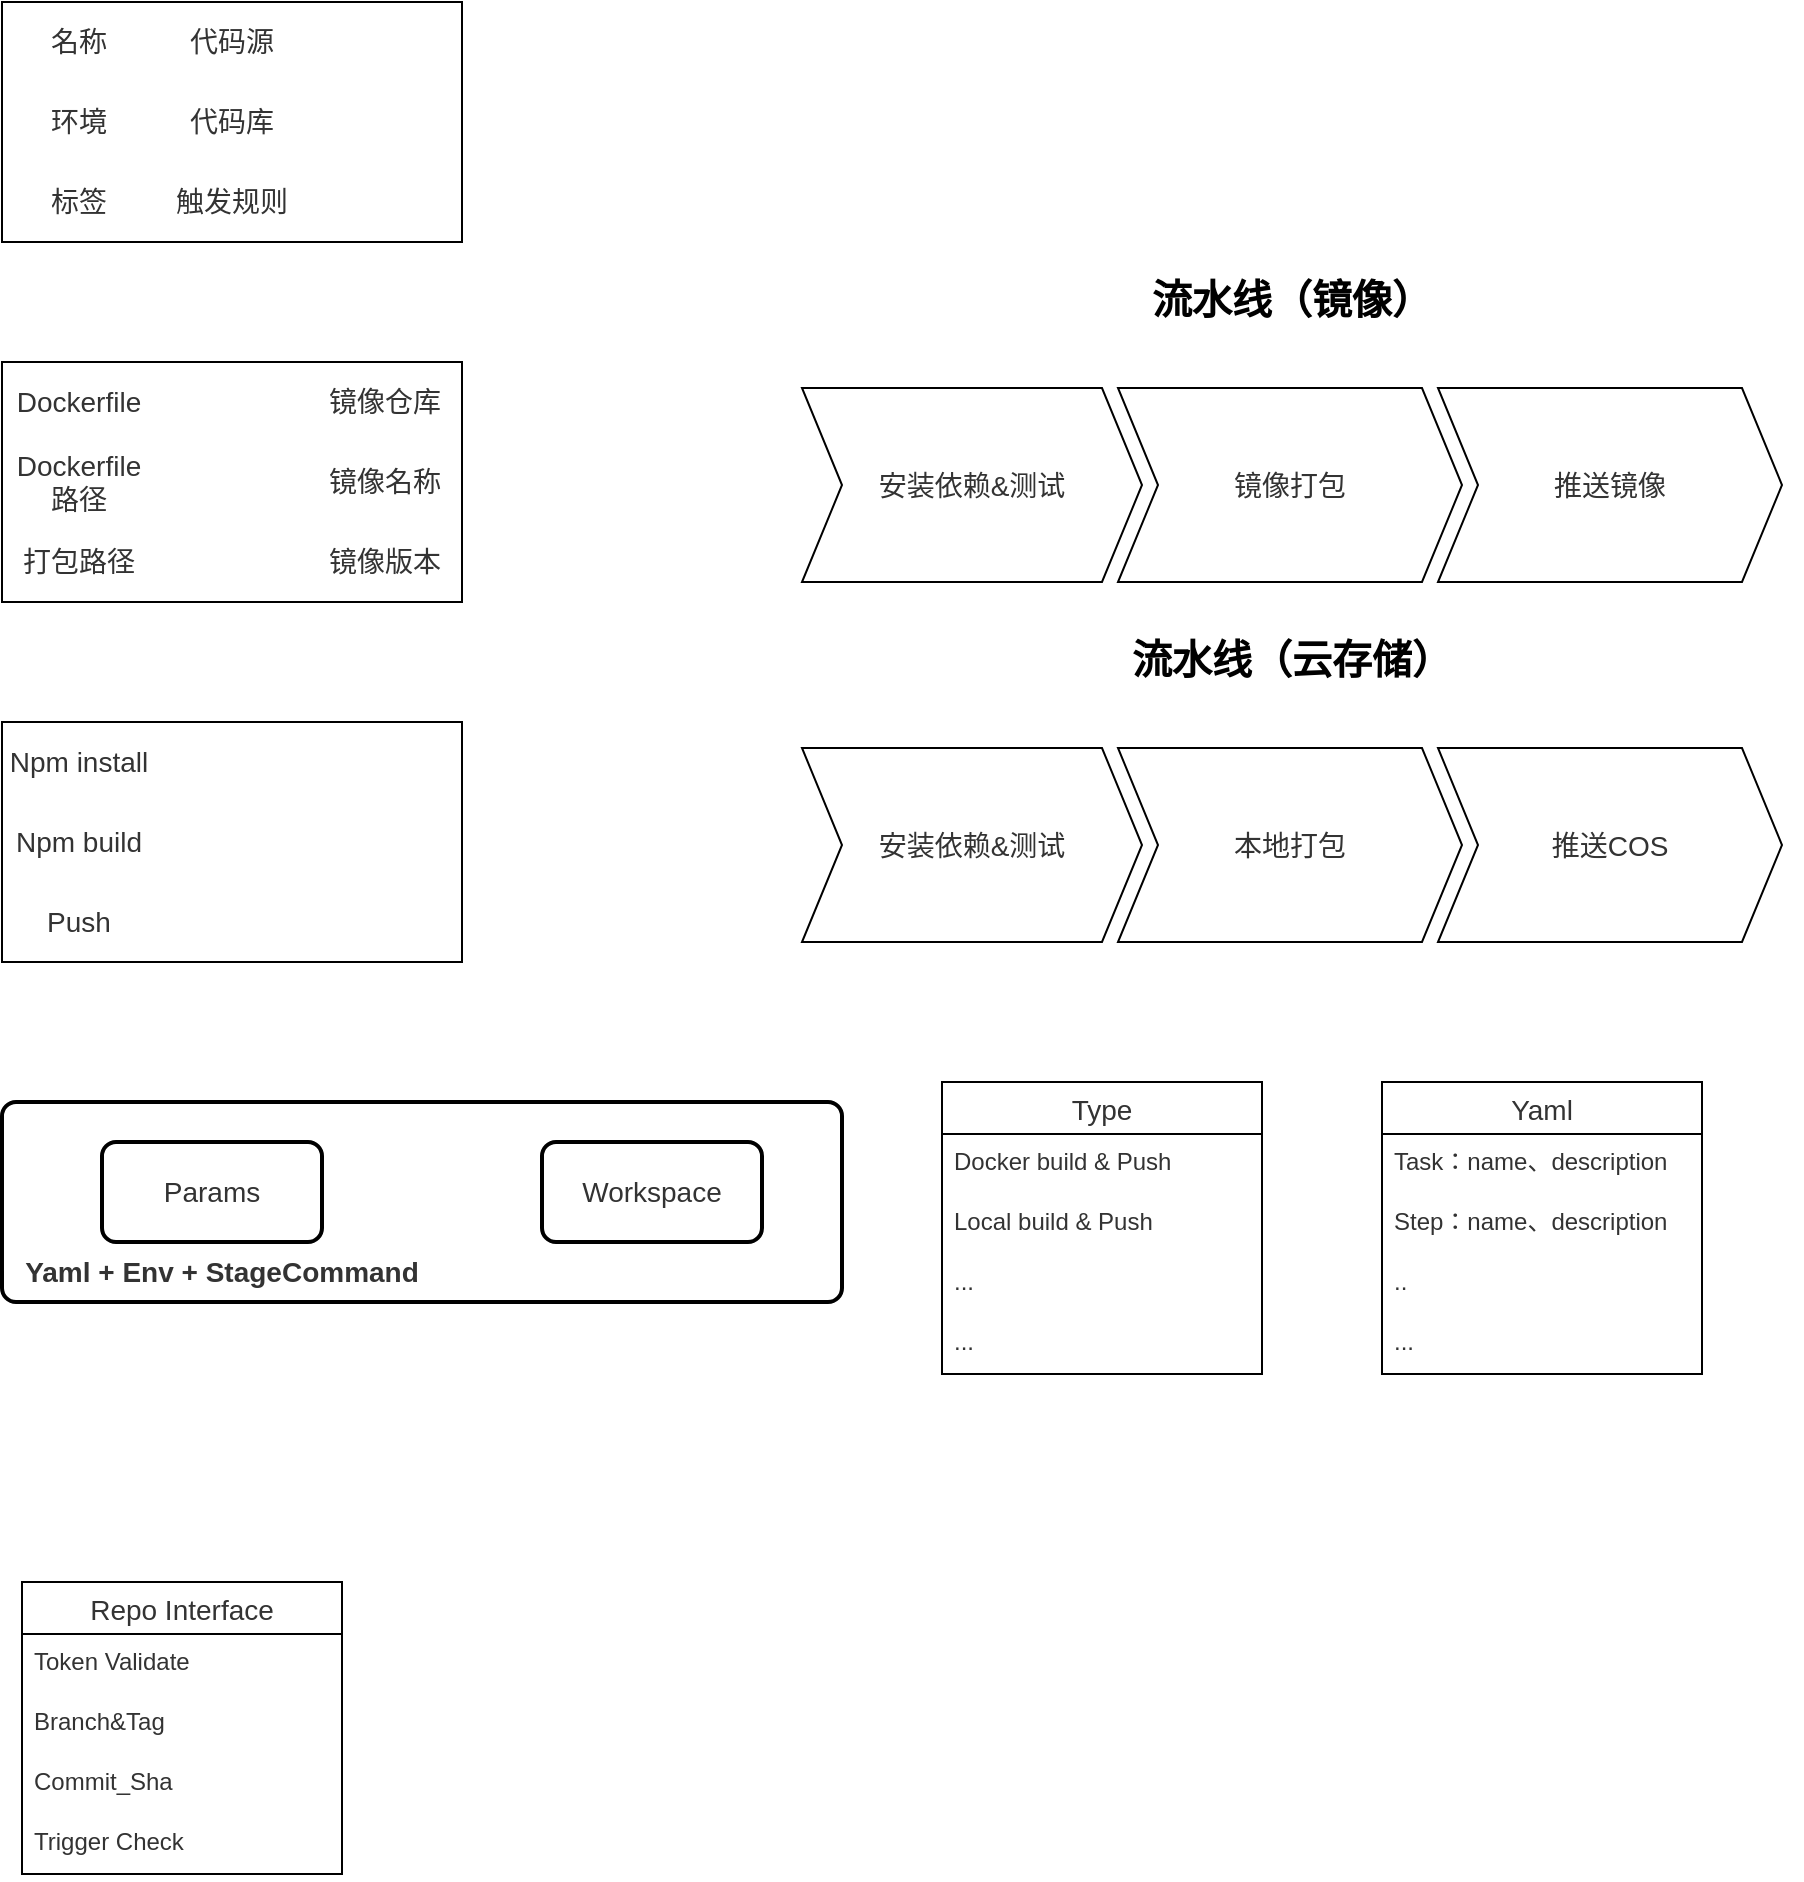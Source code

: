<mxfile version="20.6.0" type="github">
  <diagram id="T_RMGlpMkpL0ck9ReJio" name="第 1 页">
    <mxGraphModel dx="2377" dy="2025" grid="1" gridSize="10" guides="1" tooltips="1" connect="1" arrows="1" fold="1" page="1" pageScale="1" pageWidth="827" pageHeight="1169" math="0" shadow="0">
      <root>
        <mxCell id="0" />
        <mxCell id="1" parent="0" />
        <mxCell id="vzXVdcDzAenCNqWlWEZO-66" value="&lt;font style=&quot;font-size: 20px;&quot;&gt;流水线（镜像）&lt;br&gt;&lt;br&gt;&lt;br&gt;&lt;/font&gt;" style="swimlane;childLayout=stackLayout;horizontal=1;fillColor=none;horizontalStack=1;resizeParent=1;resizeParentMax=0;resizeLast=0;collapsible=0;strokeColor=none;stackBorder=10;stackSpacing=-12;resizable=1;align=center;points=[];fontColor=#000000;whiteSpace=wrap;html=1;strokeWidth=1;fontSize=14;" vertex="1" parent="1">
          <mxGeometry x="-160" y="-892" width="510" height="140" as="geometry" />
        </mxCell>
        <mxCell id="vzXVdcDzAenCNqWlWEZO-67" value="安装依赖&amp;amp;测试" style="shape=step;perimeter=stepPerimeter;fixedSize=1;points=[];whiteSpace=wrap;html=1;strokeWidth=1;fontSize=14;fontColor=#333333;" vertex="1" parent="vzXVdcDzAenCNqWlWEZO-66">
          <mxGeometry x="10" y="33" width="170" height="97" as="geometry" />
        </mxCell>
        <mxCell id="vzXVdcDzAenCNqWlWEZO-68" value="镜像打包" style="shape=step;perimeter=stepPerimeter;fixedSize=1;points=[];whiteSpace=wrap;html=1;strokeWidth=1;fontSize=14;fontColor=#333333;" vertex="1" parent="vzXVdcDzAenCNqWlWEZO-66">
          <mxGeometry x="168" y="33" width="172" height="97" as="geometry" />
        </mxCell>
        <mxCell id="vzXVdcDzAenCNqWlWEZO-69" value="推送镜像" style="shape=step;perimeter=stepPerimeter;fixedSize=1;points=[];whiteSpace=wrap;html=1;strokeWidth=1;fontSize=14;fontColor=#333333;" vertex="1" parent="vzXVdcDzAenCNqWlWEZO-66">
          <mxGeometry x="328" y="33" width="172" height="97" as="geometry" />
        </mxCell>
        <mxCell id="vzXVdcDzAenCNqWlWEZO-72" value="" style="shape=table;html=1;whiteSpace=wrap;startSize=0;container=1;collapsible=0;childLayout=tableLayout;columnLines=0;rowLines=0;strokeWidth=1;fontSize=14;fontColor=#333333;" vertex="1" parent="1">
          <mxGeometry x="-550" y="-1052" width="230" height="120" as="geometry" />
        </mxCell>
        <mxCell id="vzXVdcDzAenCNqWlWEZO-73" value="" style="shape=tableRow;horizontal=0;startSize=0;swimlaneHead=0;swimlaneBody=0;top=0;left=0;bottom=0;right=0;collapsible=0;dropTarget=0;fillColor=none;points=[[0,0.5],[1,0.5]];portConstraint=eastwest;strokeWidth=1;fontSize=14;fontColor=#333333;" vertex="1" parent="vzXVdcDzAenCNqWlWEZO-72">
          <mxGeometry width="230" height="40" as="geometry" />
        </mxCell>
        <mxCell id="vzXVdcDzAenCNqWlWEZO-74" value="名称" style="shape=partialRectangle;html=1;whiteSpace=wrap;connectable=0;fillColor=none;top=0;left=0;bottom=0;right=0;overflow=hidden;fontSize=14;strokeWidth=1;fontColor=#333333;" vertex="1" parent="vzXVdcDzAenCNqWlWEZO-73">
          <mxGeometry width="77" height="40" as="geometry">
            <mxRectangle width="77" height="40" as="alternateBounds" />
          </mxGeometry>
        </mxCell>
        <mxCell id="vzXVdcDzAenCNqWlWEZO-75" value="代码源" style="shape=partialRectangle;html=1;whiteSpace=wrap;connectable=0;fillColor=none;top=0;left=0;bottom=0;right=0;overflow=hidden;fontSize=14;strokeWidth=1;fontColor=#333333;" vertex="1" parent="vzXVdcDzAenCNqWlWEZO-73">
          <mxGeometry x="77" width="76" height="40" as="geometry">
            <mxRectangle width="76" height="40" as="alternateBounds" />
          </mxGeometry>
        </mxCell>
        <mxCell id="vzXVdcDzAenCNqWlWEZO-76" value="" style="shape=partialRectangle;html=1;whiteSpace=wrap;connectable=0;fillColor=none;top=0;left=0;bottom=0;right=0;overflow=hidden;fontSize=14;strokeWidth=1;fontColor=#333333;" vertex="1" parent="vzXVdcDzAenCNqWlWEZO-73">
          <mxGeometry x="153" width="77" height="40" as="geometry">
            <mxRectangle width="77" height="40" as="alternateBounds" />
          </mxGeometry>
        </mxCell>
        <mxCell id="vzXVdcDzAenCNqWlWEZO-77" value="" style="shape=tableRow;horizontal=0;startSize=0;swimlaneHead=0;swimlaneBody=0;top=0;left=0;bottom=0;right=0;collapsible=0;dropTarget=0;fillColor=none;points=[[0,0.5],[1,0.5]];portConstraint=eastwest;strokeWidth=1;fontSize=14;fontColor=#333333;" vertex="1" parent="vzXVdcDzAenCNqWlWEZO-72">
          <mxGeometry y="40" width="230" height="40" as="geometry" />
        </mxCell>
        <mxCell id="vzXVdcDzAenCNqWlWEZO-78" value="环境" style="shape=partialRectangle;html=1;whiteSpace=wrap;connectable=0;fillColor=none;top=0;left=0;bottom=0;right=0;overflow=hidden;fontSize=14;strokeWidth=1;fontColor=#333333;" vertex="1" parent="vzXVdcDzAenCNqWlWEZO-77">
          <mxGeometry width="77" height="40" as="geometry">
            <mxRectangle width="77" height="40" as="alternateBounds" />
          </mxGeometry>
        </mxCell>
        <mxCell id="vzXVdcDzAenCNqWlWEZO-79" value="代码库" style="shape=partialRectangle;html=1;whiteSpace=wrap;connectable=0;fillColor=none;top=0;left=0;bottom=0;right=0;overflow=hidden;fontSize=14;strokeWidth=1;fontColor=#333333;" vertex="1" parent="vzXVdcDzAenCNqWlWEZO-77">
          <mxGeometry x="77" width="76" height="40" as="geometry">
            <mxRectangle width="76" height="40" as="alternateBounds" />
          </mxGeometry>
        </mxCell>
        <mxCell id="vzXVdcDzAenCNqWlWEZO-80" value="" style="shape=partialRectangle;html=1;whiteSpace=wrap;connectable=0;fillColor=none;top=0;left=0;bottom=0;right=0;overflow=hidden;fontSize=14;strokeWidth=1;fontColor=#333333;" vertex="1" parent="vzXVdcDzAenCNqWlWEZO-77">
          <mxGeometry x="153" width="77" height="40" as="geometry">
            <mxRectangle width="77" height="40" as="alternateBounds" />
          </mxGeometry>
        </mxCell>
        <mxCell id="vzXVdcDzAenCNqWlWEZO-81" value="" style="shape=tableRow;horizontal=0;startSize=0;swimlaneHead=0;swimlaneBody=0;top=0;left=0;bottom=0;right=0;collapsible=0;dropTarget=0;fillColor=none;points=[[0,0.5],[1,0.5]];portConstraint=eastwest;strokeWidth=1;fontSize=14;fontColor=#333333;" vertex="1" parent="vzXVdcDzAenCNqWlWEZO-72">
          <mxGeometry y="80" width="230" height="40" as="geometry" />
        </mxCell>
        <mxCell id="vzXVdcDzAenCNqWlWEZO-82" value="标签" style="shape=partialRectangle;html=1;whiteSpace=wrap;connectable=0;fillColor=none;top=0;left=0;bottom=0;right=0;overflow=hidden;fontSize=14;strokeWidth=1;fontColor=#333333;" vertex="1" parent="vzXVdcDzAenCNqWlWEZO-81">
          <mxGeometry width="77" height="40" as="geometry">
            <mxRectangle width="77" height="40" as="alternateBounds" />
          </mxGeometry>
        </mxCell>
        <mxCell id="vzXVdcDzAenCNqWlWEZO-83" value="触发规则" style="shape=partialRectangle;html=1;whiteSpace=wrap;connectable=0;fillColor=none;top=0;left=0;bottom=0;right=0;overflow=hidden;fontSize=14;strokeWidth=1;fontColor=#333333;" vertex="1" parent="vzXVdcDzAenCNqWlWEZO-81">
          <mxGeometry x="77" width="76" height="40" as="geometry">
            <mxRectangle width="76" height="40" as="alternateBounds" />
          </mxGeometry>
        </mxCell>
        <mxCell id="vzXVdcDzAenCNqWlWEZO-84" value="" style="shape=partialRectangle;html=1;whiteSpace=wrap;connectable=0;fillColor=none;top=0;left=0;bottom=0;right=0;overflow=hidden;fontSize=14;strokeWidth=1;fontColor=#333333;" vertex="1" parent="vzXVdcDzAenCNqWlWEZO-81">
          <mxGeometry x="153" width="77" height="40" as="geometry">
            <mxRectangle width="77" height="40" as="alternateBounds" />
          </mxGeometry>
        </mxCell>
        <mxCell id="vzXVdcDzAenCNqWlWEZO-86" value="&lt;font style=&quot;font-size: 20px;&quot;&gt;流水线（云存储）&lt;br&gt;&lt;br&gt;&lt;br&gt;&lt;/font&gt;" style="swimlane;childLayout=stackLayout;horizontal=1;fillColor=none;horizontalStack=1;resizeParent=1;resizeParentMax=0;resizeLast=0;collapsible=0;strokeColor=none;stackBorder=10;stackSpacing=-12;resizable=1;align=center;points=[];fontColor=#000000;whiteSpace=wrap;html=1;strokeWidth=1;fontSize=14;" vertex="1" parent="1">
          <mxGeometry x="-160" y="-712" width="510" height="140" as="geometry" />
        </mxCell>
        <mxCell id="vzXVdcDzAenCNqWlWEZO-87" value="安装依赖&amp;amp;测试" style="shape=step;perimeter=stepPerimeter;fixedSize=1;points=[];whiteSpace=wrap;html=1;strokeWidth=1;fontSize=14;fontColor=#333333;" vertex="1" parent="vzXVdcDzAenCNqWlWEZO-86">
          <mxGeometry x="10" y="33" width="170" height="97" as="geometry" />
        </mxCell>
        <mxCell id="vzXVdcDzAenCNqWlWEZO-88" value="本地打包" style="shape=step;perimeter=stepPerimeter;fixedSize=1;points=[];whiteSpace=wrap;html=1;strokeWidth=1;fontSize=14;fontColor=#333333;" vertex="1" parent="vzXVdcDzAenCNqWlWEZO-86">
          <mxGeometry x="168" y="33" width="172" height="97" as="geometry" />
        </mxCell>
        <mxCell id="vzXVdcDzAenCNqWlWEZO-89" value="推送COS" style="shape=step;perimeter=stepPerimeter;fixedSize=1;points=[];whiteSpace=wrap;html=1;strokeWidth=1;fontSize=14;fontColor=#333333;" vertex="1" parent="vzXVdcDzAenCNqWlWEZO-86">
          <mxGeometry x="328" y="33" width="172" height="97" as="geometry" />
        </mxCell>
        <mxCell id="vzXVdcDzAenCNqWlWEZO-91" value="" style="shape=table;html=1;whiteSpace=wrap;startSize=0;container=1;collapsible=0;childLayout=tableLayout;columnLines=0;rowLines=0;strokeWidth=1;fontSize=14;fontColor=#333333;" vertex="1" parent="1">
          <mxGeometry x="-550" y="-872" width="230" height="120" as="geometry" />
        </mxCell>
        <mxCell id="vzXVdcDzAenCNqWlWEZO-92" value="" style="shape=tableRow;horizontal=0;startSize=0;swimlaneHead=0;swimlaneBody=0;top=0;left=0;bottom=0;right=0;collapsible=0;dropTarget=0;fillColor=none;points=[[0,0.5],[1,0.5]];portConstraint=eastwest;strokeWidth=1;fontSize=14;fontColor=#333333;" vertex="1" parent="vzXVdcDzAenCNqWlWEZO-91">
          <mxGeometry width="230" height="40" as="geometry" />
        </mxCell>
        <mxCell id="vzXVdcDzAenCNqWlWEZO-93" value="Dockerfile" style="shape=partialRectangle;html=1;whiteSpace=wrap;connectable=0;fillColor=none;top=0;left=0;bottom=0;right=0;overflow=hidden;fontSize=14;strokeWidth=1;fontColor=#333333;" vertex="1" parent="vzXVdcDzAenCNqWlWEZO-92">
          <mxGeometry width="77" height="40" as="geometry">
            <mxRectangle width="77" height="40" as="alternateBounds" />
          </mxGeometry>
        </mxCell>
        <mxCell id="vzXVdcDzAenCNqWlWEZO-94" value="" style="shape=partialRectangle;html=1;whiteSpace=wrap;connectable=0;fillColor=none;top=0;left=0;bottom=0;right=0;overflow=hidden;fontSize=14;strokeWidth=1;fontColor=#333333;" vertex="1" parent="vzXVdcDzAenCNqWlWEZO-92">
          <mxGeometry x="77" width="76" height="40" as="geometry">
            <mxRectangle width="76" height="40" as="alternateBounds" />
          </mxGeometry>
        </mxCell>
        <mxCell id="vzXVdcDzAenCNqWlWEZO-95" value="镜像仓库" style="shape=partialRectangle;html=1;whiteSpace=wrap;connectable=0;fillColor=none;top=0;left=0;bottom=0;right=0;overflow=hidden;fontSize=14;strokeWidth=1;fontColor=#333333;" vertex="1" parent="vzXVdcDzAenCNqWlWEZO-92">
          <mxGeometry x="153" width="77" height="40" as="geometry">
            <mxRectangle width="77" height="40" as="alternateBounds" />
          </mxGeometry>
        </mxCell>
        <mxCell id="vzXVdcDzAenCNqWlWEZO-96" value="" style="shape=tableRow;horizontal=0;startSize=0;swimlaneHead=0;swimlaneBody=0;top=0;left=0;bottom=0;right=0;collapsible=0;dropTarget=0;fillColor=none;points=[[0,0.5],[1,0.5]];portConstraint=eastwest;strokeWidth=1;fontSize=14;fontColor=#333333;" vertex="1" parent="vzXVdcDzAenCNqWlWEZO-91">
          <mxGeometry y="40" width="230" height="40" as="geometry" />
        </mxCell>
        <mxCell id="vzXVdcDzAenCNqWlWEZO-97" value="Dockerfile路径" style="shape=partialRectangle;html=1;whiteSpace=wrap;connectable=0;fillColor=none;top=0;left=0;bottom=0;right=0;overflow=hidden;fontSize=14;strokeWidth=1;fontColor=#333333;" vertex="1" parent="vzXVdcDzAenCNqWlWEZO-96">
          <mxGeometry width="77" height="40" as="geometry">
            <mxRectangle width="77" height="40" as="alternateBounds" />
          </mxGeometry>
        </mxCell>
        <mxCell id="vzXVdcDzAenCNqWlWEZO-98" value="" style="shape=partialRectangle;html=1;whiteSpace=wrap;connectable=0;fillColor=none;top=0;left=0;bottom=0;right=0;overflow=hidden;fontSize=14;strokeWidth=1;fontColor=#333333;" vertex="1" parent="vzXVdcDzAenCNqWlWEZO-96">
          <mxGeometry x="77" width="76" height="40" as="geometry">
            <mxRectangle width="76" height="40" as="alternateBounds" />
          </mxGeometry>
        </mxCell>
        <mxCell id="vzXVdcDzAenCNqWlWEZO-99" value="镜像名称" style="shape=partialRectangle;html=1;whiteSpace=wrap;connectable=0;fillColor=none;top=0;left=0;bottom=0;right=0;overflow=hidden;fontSize=14;strokeWidth=1;fontColor=#333333;" vertex="1" parent="vzXVdcDzAenCNqWlWEZO-96">
          <mxGeometry x="153" width="77" height="40" as="geometry">
            <mxRectangle width="77" height="40" as="alternateBounds" />
          </mxGeometry>
        </mxCell>
        <mxCell id="vzXVdcDzAenCNqWlWEZO-100" value="" style="shape=tableRow;horizontal=0;startSize=0;swimlaneHead=0;swimlaneBody=0;top=0;left=0;bottom=0;right=0;collapsible=0;dropTarget=0;fillColor=none;points=[[0,0.5],[1,0.5]];portConstraint=eastwest;strokeWidth=1;fontSize=14;fontColor=#333333;" vertex="1" parent="vzXVdcDzAenCNqWlWEZO-91">
          <mxGeometry y="80" width="230" height="40" as="geometry" />
        </mxCell>
        <mxCell id="vzXVdcDzAenCNqWlWEZO-101" value="打包路径" style="shape=partialRectangle;html=1;whiteSpace=wrap;connectable=0;fillColor=none;top=0;left=0;bottom=0;right=0;overflow=hidden;fontSize=14;strokeWidth=1;fontColor=#333333;" vertex="1" parent="vzXVdcDzAenCNqWlWEZO-100">
          <mxGeometry width="77" height="40" as="geometry">
            <mxRectangle width="77" height="40" as="alternateBounds" />
          </mxGeometry>
        </mxCell>
        <mxCell id="vzXVdcDzAenCNqWlWEZO-102" value="" style="shape=partialRectangle;html=1;whiteSpace=wrap;connectable=0;fillColor=none;top=0;left=0;bottom=0;right=0;overflow=hidden;fontSize=14;strokeWidth=1;fontColor=#333333;" vertex="1" parent="vzXVdcDzAenCNqWlWEZO-100">
          <mxGeometry x="77" width="76" height="40" as="geometry">
            <mxRectangle width="76" height="40" as="alternateBounds" />
          </mxGeometry>
        </mxCell>
        <mxCell id="vzXVdcDzAenCNqWlWEZO-103" value="镜像版本" style="shape=partialRectangle;html=1;whiteSpace=wrap;connectable=0;fillColor=none;top=0;left=0;bottom=0;right=0;overflow=hidden;fontSize=14;strokeWidth=1;fontColor=#333333;" vertex="1" parent="vzXVdcDzAenCNqWlWEZO-100">
          <mxGeometry x="153" width="77" height="40" as="geometry">
            <mxRectangle width="77" height="40" as="alternateBounds" />
          </mxGeometry>
        </mxCell>
        <mxCell id="vzXVdcDzAenCNqWlWEZO-104" value="" style="shape=table;html=1;whiteSpace=wrap;startSize=0;container=1;collapsible=0;childLayout=tableLayout;columnLines=0;rowLines=0;strokeWidth=1;fontSize=14;fontColor=#333333;" vertex="1" parent="1">
          <mxGeometry x="-550" y="-692" width="230" height="120" as="geometry" />
        </mxCell>
        <mxCell id="vzXVdcDzAenCNqWlWEZO-105" value="" style="shape=tableRow;horizontal=0;startSize=0;swimlaneHead=0;swimlaneBody=0;top=0;left=0;bottom=0;right=0;collapsible=0;dropTarget=0;fillColor=none;points=[[0,0.5],[1,0.5]];portConstraint=eastwest;strokeWidth=1;fontSize=14;fontColor=#333333;" vertex="1" parent="vzXVdcDzAenCNqWlWEZO-104">
          <mxGeometry width="230" height="40" as="geometry" />
        </mxCell>
        <mxCell id="vzXVdcDzAenCNqWlWEZO-106" value="Npm install" style="shape=partialRectangle;html=1;whiteSpace=wrap;connectable=0;fillColor=none;top=0;left=0;bottom=0;right=0;overflow=hidden;fontSize=14;strokeWidth=1;fontColor=#333333;" vertex="1" parent="vzXVdcDzAenCNqWlWEZO-105">
          <mxGeometry width="77" height="40" as="geometry">
            <mxRectangle width="77" height="40" as="alternateBounds" />
          </mxGeometry>
        </mxCell>
        <mxCell id="vzXVdcDzAenCNqWlWEZO-107" value="" style="shape=partialRectangle;html=1;whiteSpace=wrap;connectable=0;fillColor=none;top=0;left=0;bottom=0;right=0;overflow=hidden;fontSize=14;strokeWidth=1;fontColor=#333333;" vertex="1" parent="vzXVdcDzAenCNqWlWEZO-105">
          <mxGeometry x="77" width="76" height="40" as="geometry">
            <mxRectangle width="76" height="40" as="alternateBounds" />
          </mxGeometry>
        </mxCell>
        <mxCell id="vzXVdcDzAenCNqWlWEZO-108" value="" style="shape=partialRectangle;html=1;whiteSpace=wrap;connectable=0;fillColor=none;top=0;left=0;bottom=0;right=0;overflow=hidden;fontSize=14;strokeWidth=1;fontColor=#333333;" vertex="1" parent="vzXVdcDzAenCNqWlWEZO-105">
          <mxGeometry x="153" width="77" height="40" as="geometry">
            <mxRectangle width="77" height="40" as="alternateBounds" />
          </mxGeometry>
        </mxCell>
        <mxCell id="vzXVdcDzAenCNqWlWEZO-109" value="" style="shape=tableRow;horizontal=0;startSize=0;swimlaneHead=0;swimlaneBody=0;top=0;left=0;bottom=0;right=0;collapsible=0;dropTarget=0;fillColor=none;points=[[0,0.5],[1,0.5]];portConstraint=eastwest;strokeWidth=1;fontSize=14;fontColor=#333333;" vertex="1" parent="vzXVdcDzAenCNqWlWEZO-104">
          <mxGeometry y="40" width="230" height="40" as="geometry" />
        </mxCell>
        <mxCell id="vzXVdcDzAenCNqWlWEZO-110" value="Npm build" style="shape=partialRectangle;html=1;whiteSpace=wrap;connectable=0;fillColor=none;top=0;left=0;bottom=0;right=0;overflow=hidden;fontSize=14;strokeWidth=1;fontColor=#333333;" vertex="1" parent="vzXVdcDzAenCNqWlWEZO-109">
          <mxGeometry width="77" height="40" as="geometry">
            <mxRectangle width="77" height="40" as="alternateBounds" />
          </mxGeometry>
        </mxCell>
        <mxCell id="vzXVdcDzAenCNqWlWEZO-111" value="" style="shape=partialRectangle;html=1;whiteSpace=wrap;connectable=0;fillColor=none;top=0;left=0;bottom=0;right=0;overflow=hidden;fontSize=14;strokeWidth=1;fontColor=#333333;" vertex="1" parent="vzXVdcDzAenCNqWlWEZO-109">
          <mxGeometry x="77" width="76" height="40" as="geometry">
            <mxRectangle width="76" height="40" as="alternateBounds" />
          </mxGeometry>
        </mxCell>
        <mxCell id="vzXVdcDzAenCNqWlWEZO-112" value="" style="shape=partialRectangle;html=1;whiteSpace=wrap;connectable=0;fillColor=none;top=0;left=0;bottom=0;right=0;overflow=hidden;fontSize=14;strokeWidth=1;fontColor=#333333;" vertex="1" parent="vzXVdcDzAenCNqWlWEZO-109">
          <mxGeometry x="153" width="77" height="40" as="geometry">
            <mxRectangle width="77" height="40" as="alternateBounds" />
          </mxGeometry>
        </mxCell>
        <mxCell id="vzXVdcDzAenCNqWlWEZO-113" value="" style="shape=tableRow;horizontal=0;startSize=0;swimlaneHead=0;swimlaneBody=0;top=0;left=0;bottom=0;right=0;collapsible=0;dropTarget=0;fillColor=none;points=[[0,0.5],[1,0.5]];portConstraint=eastwest;strokeWidth=1;fontSize=14;fontColor=#333333;" vertex="1" parent="vzXVdcDzAenCNqWlWEZO-104">
          <mxGeometry y="80" width="230" height="40" as="geometry" />
        </mxCell>
        <mxCell id="vzXVdcDzAenCNqWlWEZO-114" value="Push" style="shape=partialRectangle;html=1;whiteSpace=wrap;connectable=0;fillColor=none;top=0;left=0;bottom=0;right=0;overflow=hidden;fontSize=14;strokeWidth=1;fontColor=#333333;" vertex="1" parent="vzXVdcDzAenCNqWlWEZO-113">
          <mxGeometry width="77" height="40" as="geometry">
            <mxRectangle width="77" height="40" as="alternateBounds" />
          </mxGeometry>
        </mxCell>
        <mxCell id="vzXVdcDzAenCNqWlWEZO-115" value="" style="shape=partialRectangle;html=1;whiteSpace=wrap;connectable=0;fillColor=none;top=0;left=0;bottom=0;right=0;overflow=hidden;fontSize=14;strokeWidth=1;fontColor=#333333;" vertex="1" parent="vzXVdcDzAenCNqWlWEZO-113">
          <mxGeometry x="77" width="76" height="40" as="geometry">
            <mxRectangle width="76" height="40" as="alternateBounds" />
          </mxGeometry>
        </mxCell>
        <mxCell id="vzXVdcDzAenCNqWlWEZO-116" value="" style="shape=partialRectangle;html=1;whiteSpace=wrap;connectable=0;fillColor=none;top=0;left=0;bottom=0;right=0;overflow=hidden;fontSize=14;strokeWidth=1;fontColor=#333333;" vertex="1" parent="vzXVdcDzAenCNqWlWEZO-113">
          <mxGeometry x="153" width="77" height="40" as="geometry">
            <mxRectangle width="77" height="40" as="alternateBounds" />
          </mxGeometry>
        </mxCell>
        <mxCell id="vzXVdcDzAenCNqWlWEZO-117" value="Repo Interface" style="swimlane;fontStyle=0;childLayout=stackLayout;horizontal=1;startSize=26;horizontalStack=0;resizeParent=1;resizeParentMax=0;resizeLast=0;collapsible=1;marginBottom=0;align=center;fontSize=14;strokeWidth=1;fontColor=#333333;" vertex="1" parent="1">
          <mxGeometry x="-540" y="-262" width="160" height="146" as="geometry" />
        </mxCell>
        <mxCell id="vzXVdcDzAenCNqWlWEZO-118" value="Token Validate" style="text;strokeColor=none;fillColor=none;spacingLeft=4;spacingRight=4;overflow=hidden;rotatable=0;points=[[0,0.5],[1,0.5]];portConstraint=eastwest;fontSize=12;strokeWidth=1;fontColor=#333333;" vertex="1" parent="vzXVdcDzAenCNqWlWEZO-117">
          <mxGeometry y="26" width="160" height="30" as="geometry" />
        </mxCell>
        <mxCell id="vzXVdcDzAenCNqWlWEZO-119" value="Branch&amp;Tag" style="text;strokeColor=none;fillColor=none;spacingLeft=4;spacingRight=4;overflow=hidden;rotatable=0;points=[[0,0.5],[1,0.5]];portConstraint=eastwest;fontSize=12;strokeWidth=1;fontColor=#333333;" vertex="1" parent="vzXVdcDzAenCNqWlWEZO-117">
          <mxGeometry y="56" width="160" height="30" as="geometry" />
        </mxCell>
        <mxCell id="vzXVdcDzAenCNqWlWEZO-120" value="Commit_Sha" style="text;strokeColor=none;fillColor=none;spacingLeft=4;spacingRight=4;overflow=hidden;rotatable=0;points=[[0,0.5],[1,0.5]];portConstraint=eastwest;fontSize=12;strokeWidth=1;fontColor=#333333;" vertex="1" parent="vzXVdcDzAenCNqWlWEZO-117">
          <mxGeometry y="86" width="160" height="30" as="geometry" />
        </mxCell>
        <mxCell id="vzXVdcDzAenCNqWlWEZO-121" value="Trigger Check" style="text;strokeColor=none;fillColor=none;spacingLeft=4;spacingRight=4;overflow=hidden;rotatable=0;points=[[0,0.5],[1,0.5]];portConstraint=eastwest;fontSize=12;strokeWidth=1;fontColor=#333333;" vertex="1" parent="vzXVdcDzAenCNqWlWEZO-117">
          <mxGeometry y="116" width="160" height="30" as="geometry" />
        </mxCell>
        <mxCell id="vzXVdcDzAenCNqWlWEZO-128" value="" style="rounded=1;whiteSpace=wrap;html=1;absoluteArcSize=1;arcSize=14;strokeWidth=2;fontSize=14;fontColor=#333333;" vertex="1" parent="1">
          <mxGeometry x="-550" y="-502" width="420" height="100" as="geometry" />
        </mxCell>
        <mxCell id="vzXVdcDzAenCNqWlWEZO-129" value="Params" style="rounded=1;whiteSpace=wrap;html=1;absoluteArcSize=1;arcSize=14;strokeWidth=2;fontSize=14;fontColor=#333333;" vertex="1" parent="1">
          <mxGeometry x="-500" y="-482" width="110" height="50" as="geometry" />
        </mxCell>
        <mxCell id="vzXVdcDzAenCNqWlWEZO-130" value="Workspace" style="rounded=1;whiteSpace=wrap;html=1;absoluteArcSize=1;arcSize=14;strokeWidth=2;fontSize=14;fontColor=#333333;" vertex="1" parent="1">
          <mxGeometry x="-280" y="-482" width="110" height="50" as="geometry" />
        </mxCell>
        <mxCell id="vzXVdcDzAenCNqWlWEZO-131" value="Yaml + Env + StageCommand" style="text;html=1;strokeColor=none;fillColor=none;align=center;verticalAlign=middle;whiteSpace=wrap;rounded=0;strokeWidth=1;fontSize=14;fontColor=#333333;fontStyle=1" vertex="1" parent="1">
          <mxGeometry x="-550" y="-432" width="220" height="30" as="geometry" />
        </mxCell>
        <mxCell id="vzXVdcDzAenCNqWlWEZO-132" value="Type" style="swimlane;fontStyle=0;childLayout=stackLayout;horizontal=1;startSize=26;horizontalStack=0;resizeParent=1;resizeParentMax=0;resizeLast=0;collapsible=1;marginBottom=0;align=center;fontSize=14;strokeWidth=1;fontColor=#333333;" vertex="1" parent="1">
          <mxGeometry x="-80" y="-512" width="160" height="146" as="geometry" />
        </mxCell>
        <mxCell id="vzXVdcDzAenCNqWlWEZO-133" value="Docker build &amp; Push" style="text;strokeColor=none;fillColor=none;spacingLeft=4;spacingRight=4;overflow=hidden;rotatable=0;points=[[0,0.5],[1,0.5]];portConstraint=eastwest;fontSize=12;strokeWidth=1;fontColor=#333333;" vertex="1" parent="vzXVdcDzAenCNqWlWEZO-132">
          <mxGeometry y="26" width="160" height="30" as="geometry" />
        </mxCell>
        <mxCell id="vzXVdcDzAenCNqWlWEZO-134" value="Local build &amp; Push" style="text;strokeColor=none;fillColor=none;spacingLeft=4;spacingRight=4;overflow=hidden;rotatable=0;points=[[0,0.5],[1,0.5]];portConstraint=eastwest;fontSize=12;strokeWidth=1;fontColor=#333333;" vertex="1" parent="vzXVdcDzAenCNqWlWEZO-132">
          <mxGeometry y="56" width="160" height="30" as="geometry" />
        </mxCell>
        <mxCell id="vzXVdcDzAenCNqWlWEZO-135" value="..." style="text;strokeColor=none;fillColor=none;spacingLeft=4;spacingRight=4;overflow=hidden;rotatable=0;points=[[0,0.5],[1,0.5]];portConstraint=eastwest;fontSize=12;strokeWidth=1;fontColor=#333333;" vertex="1" parent="vzXVdcDzAenCNqWlWEZO-132">
          <mxGeometry y="86" width="160" height="30" as="geometry" />
        </mxCell>
        <mxCell id="vzXVdcDzAenCNqWlWEZO-136" value="..." style="text;strokeColor=none;fillColor=none;spacingLeft=4;spacingRight=4;overflow=hidden;rotatable=0;points=[[0,0.5],[1,0.5]];portConstraint=eastwest;fontSize=12;strokeWidth=1;fontColor=#333333;" vertex="1" parent="vzXVdcDzAenCNqWlWEZO-132">
          <mxGeometry y="116" width="160" height="30" as="geometry" />
        </mxCell>
        <mxCell id="vzXVdcDzAenCNqWlWEZO-137" value="Yaml" style="swimlane;fontStyle=0;childLayout=stackLayout;horizontal=1;startSize=26;horizontalStack=0;resizeParent=1;resizeParentMax=0;resizeLast=0;collapsible=1;marginBottom=0;align=center;fontSize=14;strokeWidth=1;fontColor=#333333;" vertex="1" parent="1">
          <mxGeometry x="140" y="-512" width="160" height="146" as="geometry" />
        </mxCell>
        <mxCell id="vzXVdcDzAenCNqWlWEZO-138" value="Task：name、description" style="text;strokeColor=none;fillColor=none;spacingLeft=4;spacingRight=4;overflow=hidden;rotatable=0;points=[[0,0.5],[1,0.5]];portConstraint=eastwest;fontSize=12;strokeWidth=1;fontColor=#333333;" vertex="1" parent="vzXVdcDzAenCNqWlWEZO-137">
          <mxGeometry y="26" width="160" height="30" as="geometry" />
        </mxCell>
        <mxCell id="vzXVdcDzAenCNqWlWEZO-139" value="Step：name、description" style="text;strokeColor=none;fillColor=none;spacingLeft=4;spacingRight=4;overflow=hidden;rotatable=0;points=[[0,0.5],[1,0.5]];portConstraint=eastwest;fontSize=12;strokeWidth=1;fontColor=#333333;" vertex="1" parent="vzXVdcDzAenCNqWlWEZO-137">
          <mxGeometry y="56" width="160" height="30" as="geometry" />
        </mxCell>
        <mxCell id="vzXVdcDzAenCNqWlWEZO-140" value=".." style="text;strokeColor=none;fillColor=none;spacingLeft=4;spacingRight=4;overflow=hidden;rotatable=0;points=[[0,0.5],[1,0.5]];portConstraint=eastwest;fontSize=12;strokeWidth=1;fontColor=#333333;" vertex="1" parent="vzXVdcDzAenCNqWlWEZO-137">
          <mxGeometry y="86" width="160" height="30" as="geometry" />
        </mxCell>
        <mxCell id="vzXVdcDzAenCNqWlWEZO-141" value="..." style="text;strokeColor=none;fillColor=none;spacingLeft=4;spacingRight=4;overflow=hidden;rotatable=0;points=[[0,0.5],[1,0.5]];portConstraint=eastwest;fontSize=12;strokeWidth=1;fontColor=#333333;" vertex="1" parent="vzXVdcDzAenCNqWlWEZO-137">
          <mxGeometry y="116" width="160" height="30" as="geometry" />
        </mxCell>
      </root>
    </mxGraphModel>
  </diagram>
</mxfile>
